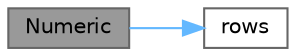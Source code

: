 digraph "Numeric"
{
 // LATEX_PDF_SIZE
  bgcolor="transparent";
  edge [fontname=Helvetica,fontsize=10,labelfontname=Helvetica,labelfontsize=10];
  node [fontname=Helvetica,fontsize=10,shape=box,height=0.2,width=0.4];
  rankdir="LR";
  Node1 [id="Node000001",label="Numeric",height=0.2,width=0.4,color="gray40", fillcolor="grey60", style="filled", fontcolor="black",tooltip="Create a new numeric (real or complex) matrix."];
  Node1 -> Node2 [id="edge1_Node000001_Node000002",color="steelblue1",style="solid",tooltip=" "];
  Node2 [id="Node000002",label="rows",height=0.2,width=0.4,color="grey40", fillcolor="white", style="filled",URL="$classmexplus_1_1_mx_array.html#ad590f9e81aa4a64229513b94864d774d",tooltip="Number of rows in an array."];
}
